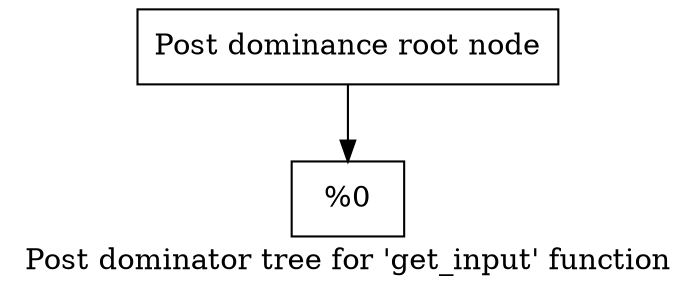 digraph "Post dominator tree for 'get_input' function" {
	label="Post dominator tree for 'get_input' function";

	Node0xb5f370 [shape=record,label="{Post dominance root node}"];
	Node0xb5f370 -> Node0xb5f7c0;
	Node0xb5f7c0 [shape=record,label="{%0}"];
}

